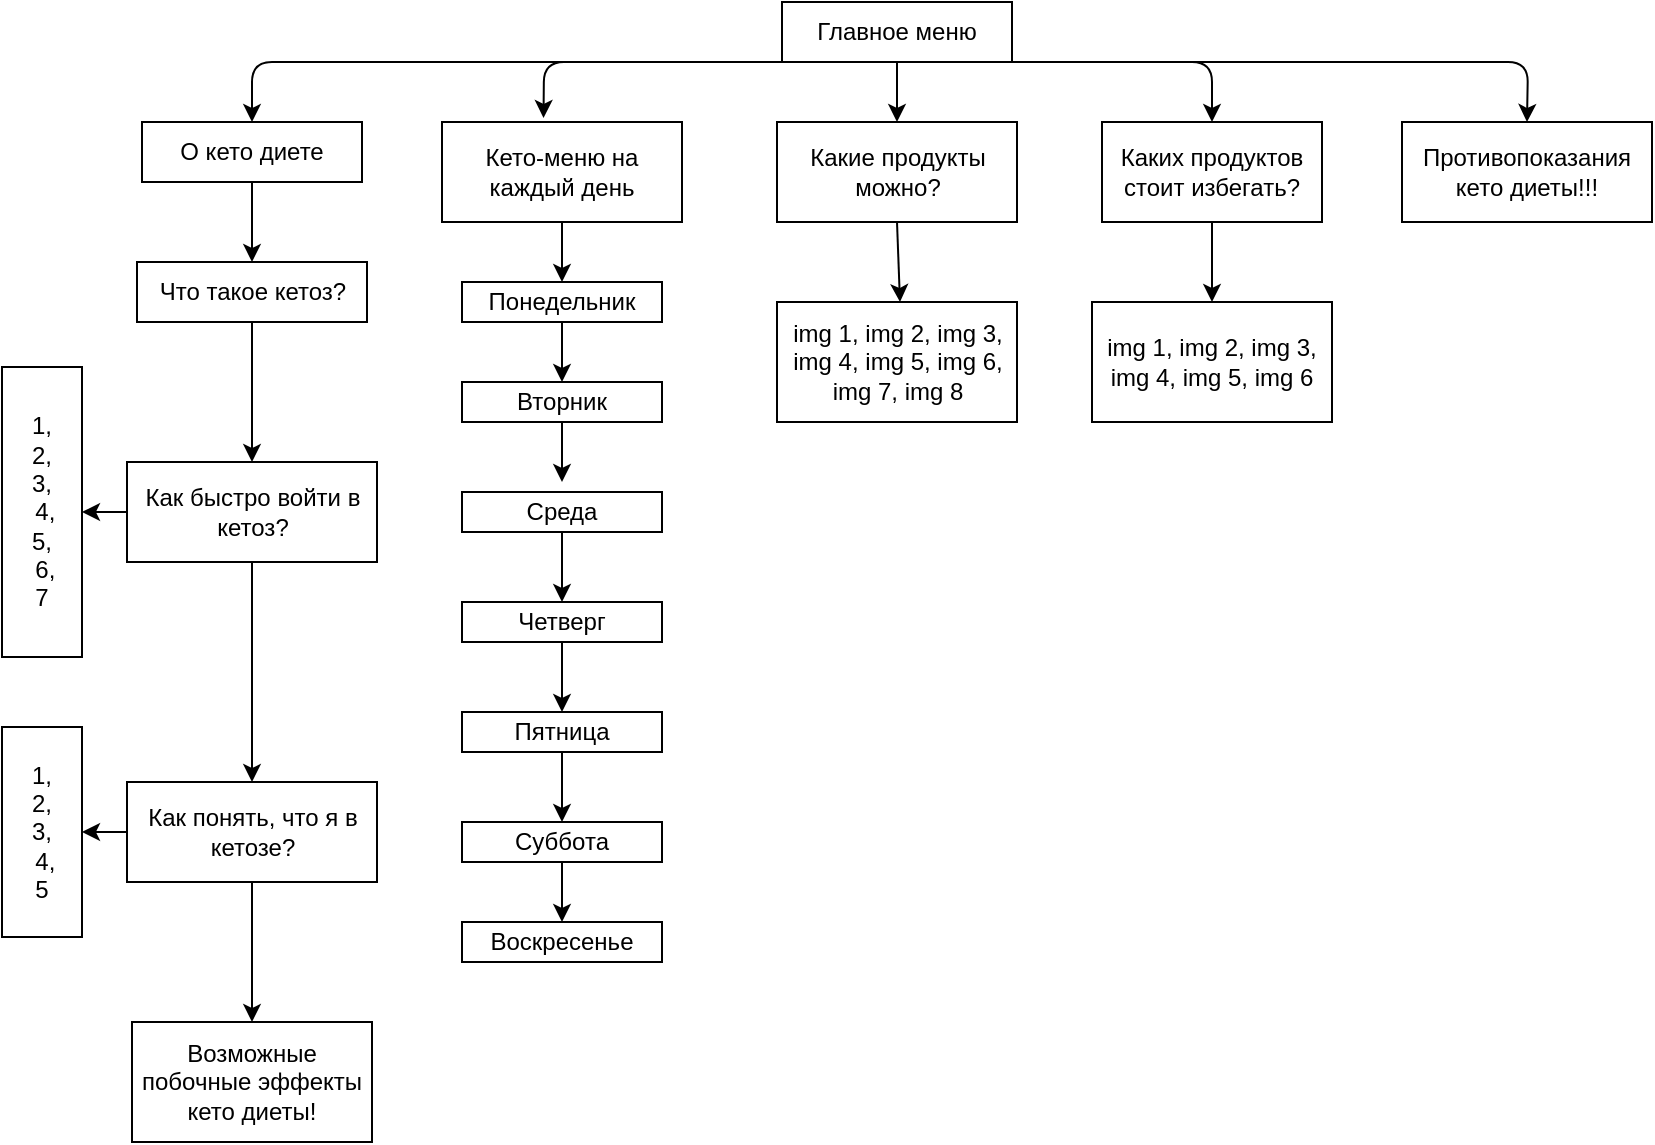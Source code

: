 <mxfile>
    <diagram id="CKlWlKfY8Zp2R-tKAVeM" name="Page-1">
        <mxGraphModel dx="892" dy="675" grid="1" gridSize="10" guides="1" tooltips="1" connect="1" arrows="1" fold="1" page="1" pageScale="1" pageWidth="850" pageHeight="1100" math="0" shadow="0">
            <root>
                <mxCell id="0"/>
                <mxCell id="1" parent="0"/>
                <mxCell id="7" style="edgeStyle=none;html=1;exitX=0.5;exitY=1;exitDx=0;exitDy=0;entryX=0.423;entryY=-0.04;entryDx=0;entryDy=0;entryPerimeter=0;" parent="1" source="2" target="4" edge="1">
                    <mxGeometry relative="1" as="geometry">
                        <Array as="points">
                            <mxPoint x="271" y="50"/>
                        </Array>
                    </mxGeometry>
                </mxCell>
                <mxCell id="8" style="edgeStyle=none;html=1;exitX=0.5;exitY=1;exitDx=0;exitDy=0;entryX=0.5;entryY=0;entryDx=0;entryDy=0;" parent="1" source="2" target="5" edge="1">
                    <mxGeometry relative="1" as="geometry">
                        <Array as="points"/>
                    </mxGeometry>
                </mxCell>
                <mxCell id="9" style="edgeStyle=none;html=1;exitX=0.5;exitY=1;exitDx=0;exitDy=0;entryX=0.5;entryY=0;entryDx=0;entryDy=0;" parent="1" source="2" target="3" edge="1">
                    <mxGeometry relative="1" as="geometry">
                        <Array as="points">
                            <mxPoint x="125" y="50"/>
                        </Array>
                    </mxGeometry>
                </mxCell>
                <mxCell id="10" style="edgeStyle=none;html=1;exitX=0.5;exitY=1;exitDx=0;exitDy=0;entryX=0.5;entryY=0;entryDx=0;entryDy=0;" parent="1" source="2" target="6" edge="1">
                    <mxGeometry relative="1" as="geometry">
                        <Array as="points">
                            <mxPoint x="605" y="50"/>
                        </Array>
                    </mxGeometry>
                </mxCell>
                <mxCell id="14" style="edgeStyle=none;html=1;exitX=0.5;exitY=1;exitDx=0;exitDy=0;entryX=0.5;entryY=0;entryDx=0;entryDy=0;" parent="1" source="2" target="12" edge="1">
                    <mxGeometry relative="1" as="geometry">
                        <Array as="points">
                            <mxPoint x="763" y="50"/>
                        </Array>
                    </mxGeometry>
                </mxCell>
                <mxCell id="2" value="Главное меню" style="rounded=0;whiteSpace=wrap;html=1;" parent="1" vertex="1">
                    <mxGeometry x="390" y="20" width="115" height="30" as="geometry"/>
                </mxCell>
                <mxCell id="60" style="edgeStyle=none;html=1;exitX=0.5;exitY=1;exitDx=0;exitDy=0;entryX=0.5;entryY=0;entryDx=0;entryDy=0;" parent="1" source="3" target="11" edge="1">
                    <mxGeometry relative="1" as="geometry"/>
                </mxCell>
                <mxCell id="3" value="О кето диете" style="rounded=0;whiteSpace=wrap;html=1;" parent="1" vertex="1">
                    <mxGeometry x="70" y="80" width="110" height="30" as="geometry"/>
                </mxCell>
                <mxCell id="53" style="edgeStyle=none;html=1;exitX=0.5;exitY=1;exitDx=0;exitDy=0;entryX=0.5;entryY=0;entryDx=0;entryDy=0;" parent="1" source="4" target="46" edge="1">
                    <mxGeometry relative="1" as="geometry"/>
                </mxCell>
                <mxCell id="4" value="Кето-меню на каждый день" style="rounded=0;whiteSpace=wrap;html=1;" parent="1" vertex="1">
                    <mxGeometry x="220" y="80" width="120" height="50" as="geometry"/>
                </mxCell>
                <mxCell id="27" style="edgeStyle=none;html=1;exitX=0.5;exitY=1;exitDx=0;exitDy=0;entryX=0.5;entryY=0;entryDx=0;entryDy=0;" parent="1" source="5" edge="1">
                    <mxGeometry relative="1" as="geometry">
                        <mxPoint x="449" y="170" as="targetPoint"/>
                    </mxGeometry>
                </mxCell>
                <mxCell id="5" value="Какие продукты можно?" style="rounded=0;whiteSpace=wrap;html=1;" parent="1" vertex="1">
                    <mxGeometry x="387.5" y="80" width="120" height="50" as="geometry"/>
                </mxCell>
                <mxCell id="41" style="edgeStyle=none;html=1;exitX=0.5;exitY=1;exitDx=0;exitDy=0;entryX=0.5;entryY=0;entryDx=0;entryDy=0;" parent="1" source="6" edge="1">
                    <mxGeometry relative="1" as="geometry">
                        <mxPoint x="605.0" y="170" as="targetPoint"/>
                    </mxGeometry>
                </mxCell>
                <mxCell id="6" value="Каких продуктов стоит избегать?" style="rounded=0;whiteSpace=wrap;html=1;" parent="1" vertex="1">
                    <mxGeometry x="550" y="80" width="110" height="50" as="geometry"/>
                </mxCell>
                <mxCell id="61" style="edgeStyle=none;html=1;exitX=0.5;exitY=1;exitDx=0;exitDy=0;entryX=0.5;entryY=0;entryDx=0;entryDy=0;" parent="1" source="11" target="13" edge="1">
                    <mxGeometry relative="1" as="geometry"/>
                </mxCell>
                <mxCell id="11" value="Что такое кетоз?" style="rounded=0;whiteSpace=wrap;html=1;" parent="1" vertex="1">
                    <mxGeometry x="67.5" y="150" width="115" height="30" as="geometry"/>
                </mxCell>
                <mxCell id="12" value="Противопоказания кето диеты!!!" style="rounded=0;whiteSpace=wrap;html=1;" parent="1" vertex="1">
                    <mxGeometry x="700" y="80" width="125" height="50" as="geometry"/>
                </mxCell>
                <mxCell id="62" style="edgeStyle=none;html=1;exitX=0.5;exitY=1;exitDx=0;exitDy=0;entryX=0.5;entryY=0;entryDx=0;entryDy=0;" parent="1" source="13" target="44" edge="1">
                    <mxGeometry relative="1" as="geometry"/>
                </mxCell>
                <mxCell id="65" style="edgeStyle=none;html=1;exitX=0;exitY=0.5;exitDx=0;exitDy=0;entryX=1;entryY=0.5;entryDx=0;entryDy=0;" parent="1" source="13" target="64" edge="1">
                    <mxGeometry relative="1" as="geometry"/>
                </mxCell>
                <mxCell id="13" value="Как быстро войти в кетоз?" style="rounded=0;whiteSpace=wrap;html=1;" parent="1" vertex="1">
                    <mxGeometry x="62.5" y="250" width="125" height="50" as="geometry"/>
                </mxCell>
                <mxCell id="42" value="img 1, img 2, img 3, img 4, img 5, img 6" style="rounded=0;whiteSpace=wrap;html=1;" parent="1" vertex="1">
                    <mxGeometry x="545" y="170" width="120" height="60" as="geometry"/>
                </mxCell>
                <mxCell id="63" style="edgeStyle=none;html=1;exitX=0.5;exitY=1;exitDx=0;exitDy=0;entryX=0.5;entryY=0;entryDx=0;entryDy=0;" parent="1" source="44" target="45" edge="1">
                    <mxGeometry relative="1" as="geometry"/>
                </mxCell>
                <mxCell id="67" style="edgeStyle=none;html=1;exitX=0;exitY=0.5;exitDx=0;exitDy=0;entryX=1;entryY=0.5;entryDx=0;entryDy=0;" parent="1" source="44" target="66" edge="1">
                    <mxGeometry relative="1" as="geometry"/>
                </mxCell>
                <mxCell id="44" value="Как понять, что я в кетозе?" style="rounded=0;whiteSpace=wrap;html=1;" parent="1" vertex="1">
                    <mxGeometry x="62.5" y="410" width="125" height="50" as="geometry"/>
                </mxCell>
                <mxCell id="45" value="Возможные побочные эффекты кето диеты!" style="rounded=0;whiteSpace=wrap;html=1;" parent="1" vertex="1">
                    <mxGeometry x="65" y="530" width="120" height="60" as="geometry"/>
                </mxCell>
                <mxCell id="54" style="edgeStyle=none;html=1;exitX=0.5;exitY=1;exitDx=0;exitDy=0;entryX=0.5;entryY=0;entryDx=0;entryDy=0;" parent="1" source="46" target="47" edge="1">
                    <mxGeometry relative="1" as="geometry"/>
                </mxCell>
                <mxCell id="46" value="Понедельник" style="rounded=0;whiteSpace=wrap;html=1;" parent="1" vertex="1">
                    <mxGeometry x="230" y="160" width="100" height="20" as="geometry"/>
                </mxCell>
                <mxCell id="55" style="edgeStyle=none;html=1;exitX=0.5;exitY=1;exitDx=0;exitDy=0;" parent="1" source="47" edge="1">
                    <mxGeometry relative="1" as="geometry">
                        <mxPoint x="280" y="260" as="targetPoint"/>
                    </mxGeometry>
                </mxCell>
                <mxCell id="47" value="Вторник" style="rounded=0;whiteSpace=wrap;html=1;" parent="1" vertex="1">
                    <mxGeometry x="230" y="210" width="100" height="20" as="geometry"/>
                </mxCell>
                <mxCell id="56" style="edgeStyle=none;html=1;exitX=0.5;exitY=1;exitDx=0;exitDy=0;entryX=0.5;entryY=0;entryDx=0;entryDy=0;" parent="1" source="48" target="49" edge="1">
                    <mxGeometry relative="1" as="geometry"/>
                </mxCell>
                <mxCell id="48" value="Среда" style="rounded=0;whiteSpace=wrap;html=1;" parent="1" vertex="1">
                    <mxGeometry x="230" y="265" width="100" height="20" as="geometry"/>
                </mxCell>
                <mxCell id="57" style="edgeStyle=none;html=1;exitX=0.5;exitY=1;exitDx=0;exitDy=0;entryX=0.5;entryY=0;entryDx=0;entryDy=0;" parent="1" source="49" target="50" edge="1">
                    <mxGeometry relative="1" as="geometry"/>
                </mxCell>
                <mxCell id="49" value="Четверг" style="rounded=0;whiteSpace=wrap;html=1;" parent="1" vertex="1">
                    <mxGeometry x="230" y="320" width="100" height="20" as="geometry"/>
                </mxCell>
                <mxCell id="58" style="edgeStyle=none;html=1;exitX=0.5;exitY=1;exitDx=0;exitDy=0;entryX=0.5;entryY=0;entryDx=0;entryDy=0;" parent="1" source="50" target="51" edge="1">
                    <mxGeometry relative="1" as="geometry"/>
                </mxCell>
                <mxCell id="50" value="Пятница" style="rounded=0;whiteSpace=wrap;html=1;" parent="1" vertex="1">
                    <mxGeometry x="230" y="375" width="100" height="20" as="geometry"/>
                </mxCell>
                <mxCell id="59" style="edgeStyle=none;html=1;exitX=0.5;exitY=1;exitDx=0;exitDy=0;entryX=0.5;entryY=0;entryDx=0;entryDy=0;" parent="1" source="51" target="52" edge="1">
                    <mxGeometry relative="1" as="geometry"/>
                </mxCell>
                <mxCell id="51" value="Суббота" style="rounded=0;whiteSpace=wrap;html=1;" parent="1" vertex="1">
                    <mxGeometry x="230" y="430" width="100" height="20" as="geometry"/>
                </mxCell>
                <mxCell id="52" value="Воскресенье" style="rounded=0;whiteSpace=wrap;html=1;" parent="1" vertex="1">
                    <mxGeometry x="230" y="480" width="100" height="20" as="geometry"/>
                </mxCell>
                <mxCell id="64" value="1, &lt;br&gt;2, &lt;br&gt;3,&lt;br&gt;&amp;nbsp;4, &lt;br&gt;5,&lt;br&gt;&amp;nbsp;6, &lt;br&gt;7" style="rounded=0;whiteSpace=wrap;html=1;" parent="1" vertex="1">
                    <mxGeometry y="202.5" width="40" height="145" as="geometry"/>
                </mxCell>
                <mxCell id="66" value="1, &lt;br&gt;2, &lt;br&gt;3,&lt;br&gt;&amp;nbsp;4, &lt;br&gt;5" style="rounded=0;whiteSpace=wrap;html=1;" parent="1" vertex="1">
                    <mxGeometry y="382.5" width="40" height="105" as="geometry"/>
                </mxCell>
                <mxCell id="68" value="img 1, img 2, img 3, img 4, img 5, img 6, img 7, img 8" style="rounded=0;whiteSpace=wrap;html=1;" vertex="1" parent="1">
                    <mxGeometry x="387.5" y="170" width="120" height="60" as="geometry"/>
                </mxCell>
            </root>
        </mxGraphModel>
    </diagram>
</mxfile>